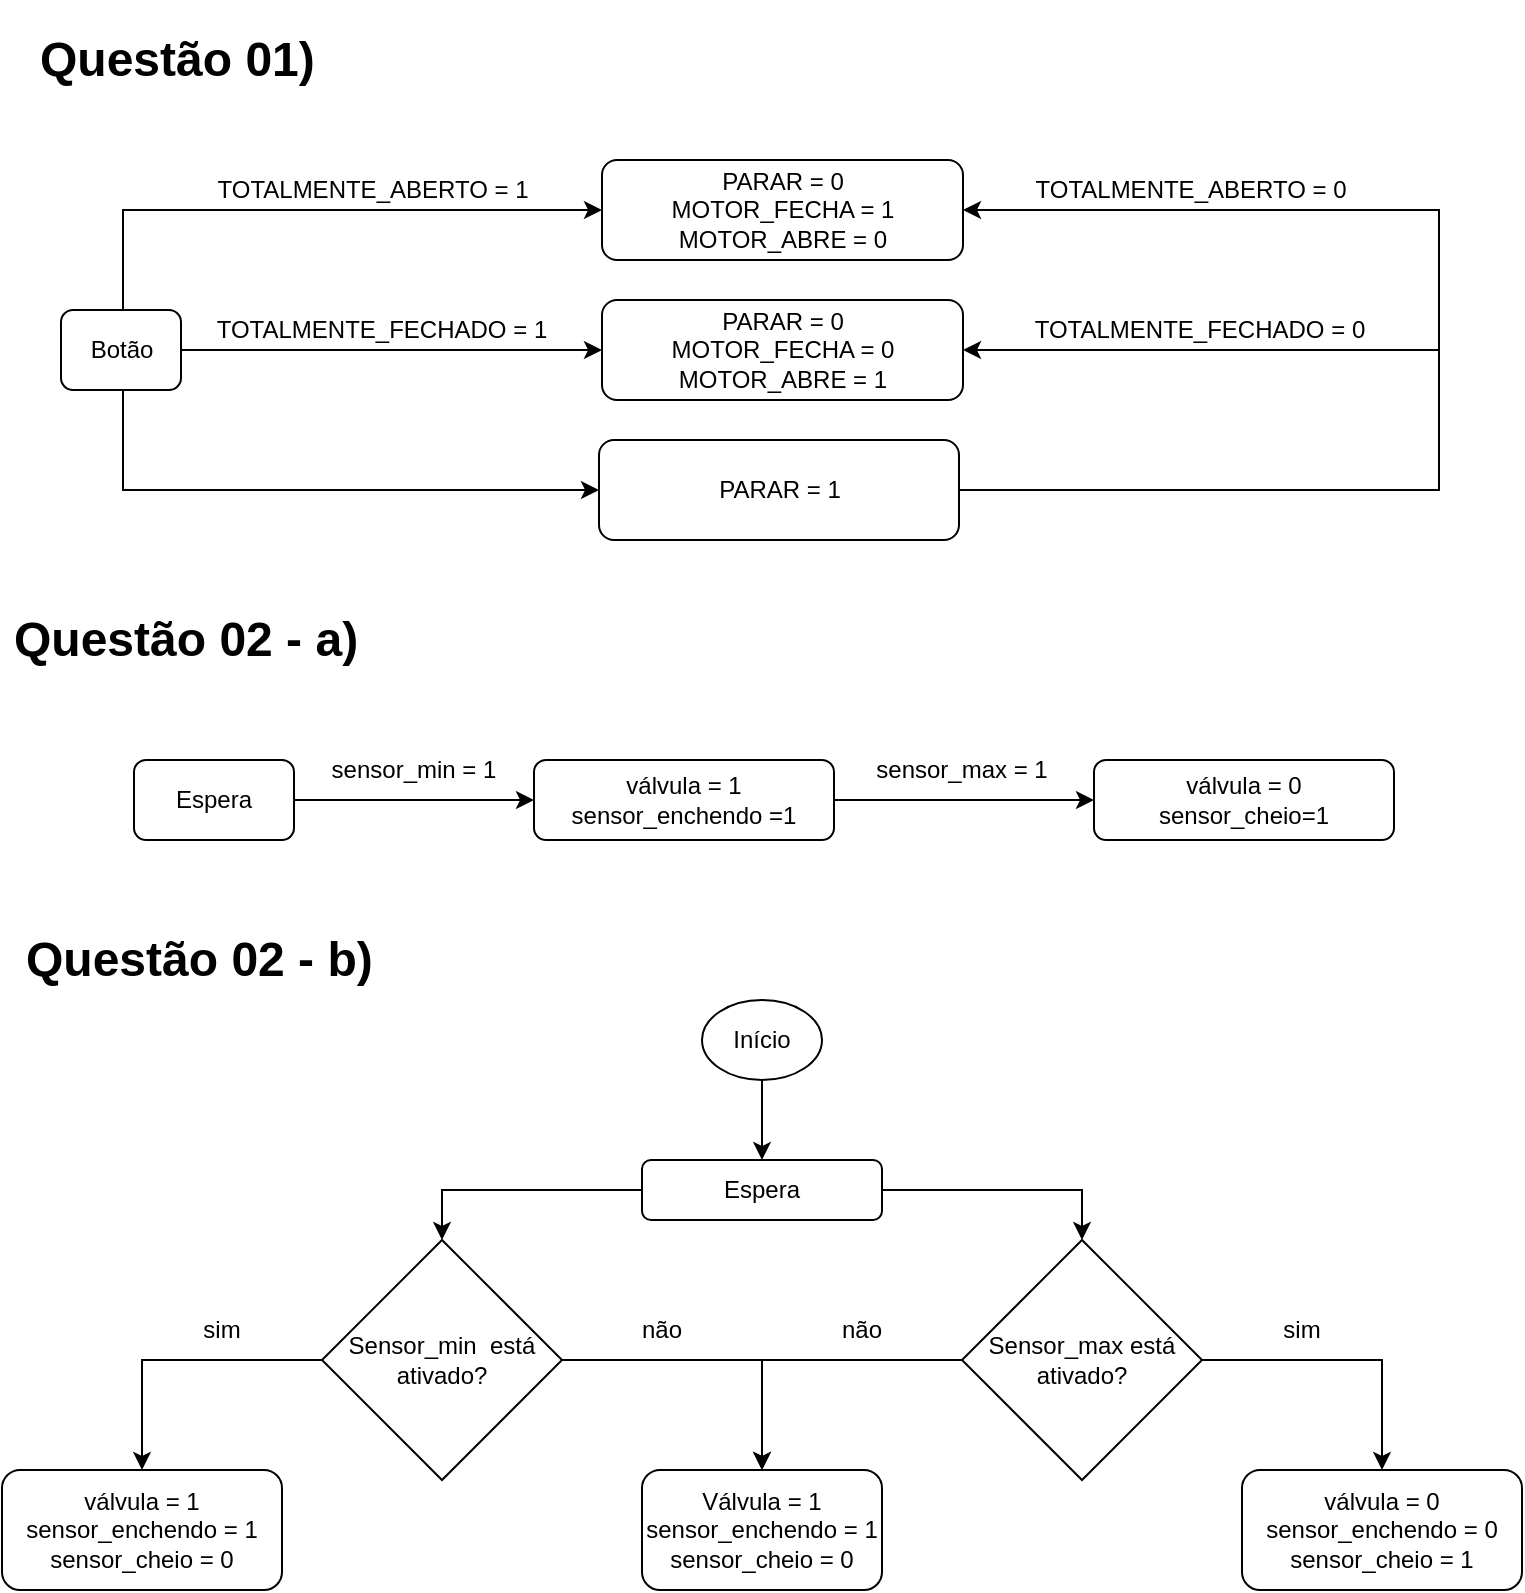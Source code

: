 <mxfile version="21.1.2" type="device">
  <diagram name="Página-1" id="pMZHMqnD-7aZxB7lH6oL">
    <mxGraphModel dx="839" dy="454" grid="1" gridSize="10" guides="1" tooltips="1" connect="1" arrows="1" fold="1" page="1" pageScale="1" pageWidth="827" pageHeight="1169" math="0" shadow="0">
      <root>
        <mxCell id="0" />
        <mxCell id="1" parent="0" />
        <mxCell id="Yh3zkarSvQ6ppuV-ZWT8-11" style="edgeStyle=orthogonalEdgeStyle;rounded=0;orthogonalLoop=1;jettySize=auto;html=1;entryX=0;entryY=0.5;entryDx=0;entryDy=0;" parent="1" source="Yh3zkarSvQ6ppuV-ZWT8-1" target="Yh3zkarSvQ6ppuV-ZWT8-3" edge="1">
          <mxGeometry relative="1" as="geometry" />
        </mxCell>
        <mxCell id="Yh3zkarSvQ6ppuV-ZWT8-1" value="válvula = 1&lt;br&gt;sensor_enchendo =1" style="rounded=1;whiteSpace=wrap;html=1;" parent="1" vertex="1">
          <mxGeometry x="306" y="400" width="150" height="40" as="geometry" />
        </mxCell>
        <mxCell id="Yh3zkarSvQ6ppuV-ZWT8-3" value="válvula = 0&lt;br&gt;sensor_cheio=1" style="rounded=1;whiteSpace=wrap;html=1;" parent="1" vertex="1">
          <mxGeometry x="586" y="400" width="150" height="40" as="geometry" />
        </mxCell>
        <mxCell id="Yh3zkarSvQ6ppuV-ZWT8-5" style="edgeStyle=orthogonalEdgeStyle;rounded=0;orthogonalLoop=1;jettySize=auto;html=1;" parent="1" source="Yh3zkarSvQ6ppuV-ZWT8-4" target="Yh3zkarSvQ6ppuV-ZWT8-1" edge="1">
          <mxGeometry relative="1" as="geometry" />
        </mxCell>
        <mxCell id="Yh3zkarSvQ6ppuV-ZWT8-4" value="Espera" style="rounded=1;whiteSpace=wrap;html=1;" parent="1" vertex="1">
          <mxGeometry x="106" y="400" width="80" height="40" as="geometry" />
        </mxCell>
        <mxCell id="Yh3zkarSvQ6ppuV-ZWT8-6" value="sensor_min = 1" style="text;html=1;strokeColor=none;fillColor=none;align=center;verticalAlign=middle;whiteSpace=wrap;rounded=0;" parent="1" vertex="1">
          <mxGeometry x="196" y="390" width="100" height="30" as="geometry" />
        </mxCell>
        <mxCell id="Yh3zkarSvQ6ppuV-ZWT8-8" value="sensor_max = 1" style="text;html=1;strokeColor=none;fillColor=none;align=center;verticalAlign=middle;whiteSpace=wrap;rounded=0;" parent="1" vertex="1">
          <mxGeometry x="470" y="390" width="100" height="30" as="geometry" />
        </mxCell>
        <mxCell id="Yh3zkarSvQ6ppuV-ZWT8-14" value="" style="edgeStyle=orthogonalEdgeStyle;rounded=0;orthogonalLoop=1;jettySize=auto;html=1;" parent="1" source="Yh3zkarSvQ6ppuV-ZWT8-12" target="Yh3zkarSvQ6ppuV-ZWT8-13" edge="1">
          <mxGeometry relative="1" as="geometry" />
        </mxCell>
        <mxCell id="Yh3zkarSvQ6ppuV-ZWT8-12" value="Início" style="ellipse;whiteSpace=wrap;html=1;" parent="1" vertex="1">
          <mxGeometry x="390" y="520" width="60" height="40" as="geometry" />
        </mxCell>
        <mxCell id="Yh3zkarSvQ6ppuV-ZWT8-25" style="edgeStyle=orthogonalEdgeStyle;rounded=0;orthogonalLoop=1;jettySize=auto;html=1;" parent="1" source="Yh3zkarSvQ6ppuV-ZWT8-13" target="Yh3zkarSvQ6ppuV-ZWT8-20" edge="1">
          <mxGeometry relative="1" as="geometry" />
        </mxCell>
        <mxCell id="Yh3zkarSvQ6ppuV-ZWT8-26" style="edgeStyle=orthogonalEdgeStyle;rounded=0;orthogonalLoop=1;jettySize=auto;html=1;entryX=0.5;entryY=0;entryDx=0;entryDy=0;" parent="1" source="Yh3zkarSvQ6ppuV-ZWT8-13" target="Yh3zkarSvQ6ppuV-ZWT8-22" edge="1">
          <mxGeometry relative="1" as="geometry" />
        </mxCell>
        <mxCell id="Yh3zkarSvQ6ppuV-ZWT8-13" value="Espera" style="rounded=1;whiteSpace=wrap;html=1;" parent="1" vertex="1">
          <mxGeometry x="360" y="600" width="120" height="30" as="geometry" />
        </mxCell>
        <mxCell id="Yh3zkarSvQ6ppuV-ZWT8-31" style="edgeStyle=orthogonalEdgeStyle;rounded=0;orthogonalLoop=1;jettySize=auto;html=1;entryX=0.5;entryY=0;entryDx=0;entryDy=0;" parent="1" source="Yh3zkarSvQ6ppuV-ZWT8-20" target="Yh3zkarSvQ6ppuV-ZWT8-27" edge="1">
          <mxGeometry relative="1" as="geometry" />
        </mxCell>
        <mxCell id="Yh3zkarSvQ6ppuV-ZWT8-39" style="edgeStyle=orthogonalEdgeStyle;rounded=0;orthogonalLoop=1;jettySize=auto;html=1;entryX=0.5;entryY=0;entryDx=0;entryDy=0;" parent="1" source="Yh3zkarSvQ6ppuV-ZWT8-20" target="Yh3zkarSvQ6ppuV-ZWT8-38" edge="1">
          <mxGeometry relative="1" as="geometry">
            <Array as="points">
              <mxPoint x="420" y="700" />
            </Array>
          </mxGeometry>
        </mxCell>
        <mxCell id="Yh3zkarSvQ6ppuV-ZWT8-20" value="Sensor_min&amp;nbsp; está ativado?" style="rhombus;whiteSpace=wrap;html=1;" parent="1" vertex="1">
          <mxGeometry x="200" y="640" width="120" height="120" as="geometry" />
        </mxCell>
        <mxCell id="Yh3zkarSvQ6ppuV-ZWT8-30" style="edgeStyle=orthogonalEdgeStyle;rounded=0;orthogonalLoop=1;jettySize=auto;html=1;entryX=0.5;entryY=0;entryDx=0;entryDy=0;" parent="1" source="Yh3zkarSvQ6ppuV-ZWT8-22" target="Yh3zkarSvQ6ppuV-ZWT8-28" edge="1">
          <mxGeometry relative="1" as="geometry" />
        </mxCell>
        <mxCell id="Yh3zkarSvQ6ppuV-ZWT8-41" style="edgeStyle=orthogonalEdgeStyle;rounded=0;orthogonalLoop=1;jettySize=auto;html=1;entryX=0.5;entryY=0;entryDx=0;entryDy=0;" parent="1" source="Yh3zkarSvQ6ppuV-ZWT8-22" target="Yh3zkarSvQ6ppuV-ZWT8-38" edge="1">
          <mxGeometry relative="1" as="geometry" />
        </mxCell>
        <mxCell id="Yh3zkarSvQ6ppuV-ZWT8-22" value="Sensor_max está ativado?" style="rhombus;whiteSpace=wrap;html=1;" parent="1" vertex="1">
          <mxGeometry x="520" y="640" width="120" height="120" as="geometry" />
        </mxCell>
        <mxCell id="Yh3zkarSvQ6ppuV-ZWT8-27" value="válvula = 1&lt;br&gt;sensor_enchendo = 1&lt;br&gt;sensor_cheio = 0" style="rounded=1;whiteSpace=wrap;html=1;" parent="1" vertex="1">
          <mxGeometry x="40" y="755" width="140" height="60" as="geometry" />
        </mxCell>
        <mxCell id="Yh3zkarSvQ6ppuV-ZWT8-28" value="válvula = 0&lt;br&gt;sensor_enchendo = 0&lt;br&gt;sensor_cheio = 1" style="rounded=1;whiteSpace=wrap;html=1;" parent="1" vertex="1">
          <mxGeometry x="660" y="755" width="140" height="60" as="geometry" />
        </mxCell>
        <mxCell id="Yh3zkarSvQ6ppuV-ZWT8-32" value="sim" style="text;html=1;strokeColor=none;fillColor=none;align=center;verticalAlign=middle;whiteSpace=wrap;rounded=0;" parent="1" vertex="1">
          <mxGeometry x="120" y="670" width="60" height="30" as="geometry" />
        </mxCell>
        <mxCell id="Yh3zkarSvQ6ppuV-ZWT8-35" value="sim" style="text;html=1;strokeColor=none;fillColor=none;align=center;verticalAlign=middle;whiteSpace=wrap;rounded=0;" parent="1" vertex="1">
          <mxGeometry x="660" y="670" width="60" height="30" as="geometry" />
        </mxCell>
        <mxCell id="Yh3zkarSvQ6ppuV-ZWT8-38" value="Válvula = 1&lt;br&gt;sensor_enchendo = 1&lt;br&gt;sensor_cheio = 0" style="rounded=1;whiteSpace=wrap;html=1;" parent="1" vertex="1">
          <mxGeometry x="360" y="755" width="120" height="60" as="geometry" />
        </mxCell>
        <mxCell id="Yh3zkarSvQ6ppuV-ZWT8-42" value="não" style="text;html=1;strokeColor=none;fillColor=none;align=center;verticalAlign=middle;whiteSpace=wrap;rounded=0;" parent="1" vertex="1">
          <mxGeometry x="440" y="670" width="60" height="30" as="geometry" />
        </mxCell>
        <mxCell id="Yh3zkarSvQ6ppuV-ZWT8-43" value="não" style="text;html=1;strokeColor=none;fillColor=none;align=center;verticalAlign=middle;whiteSpace=wrap;rounded=0;" parent="1" vertex="1">
          <mxGeometry x="340" y="670" width="60" height="30" as="geometry" />
        </mxCell>
        <mxCell id="Yh3zkarSvQ6ppuV-ZWT8-44" value="&lt;h1&gt;Questão 02 - a)&lt;/h1&gt;" style="text;html=1;strokeColor=none;fillColor=none;spacing=5;spacingTop=-20;whiteSpace=wrap;overflow=hidden;rounded=0;" parent="1" vertex="1">
          <mxGeometry x="41" y="320" width="720" height="40" as="geometry" />
        </mxCell>
        <mxCell id="Yh3zkarSvQ6ppuV-ZWT8-45" value="&lt;h1&gt;Questão 02 - b)&lt;/h1&gt;" style="text;html=1;strokeColor=none;fillColor=none;spacing=5;spacingTop=-20;whiteSpace=wrap;overflow=hidden;rounded=0;" parent="1" vertex="1">
          <mxGeometry x="47" y="480" width="720" height="40" as="geometry" />
        </mxCell>
        <mxCell id="Yh3zkarSvQ6ppuV-ZWT8-46" value="&lt;h1&gt;Questão 01)&lt;/h1&gt;" style="text;html=1;strokeColor=none;fillColor=none;spacing=5;spacingTop=-20;whiteSpace=wrap;overflow=hidden;rounded=0;" parent="1" vertex="1">
          <mxGeometry x="54" y="30" width="720" height="40" as="geometry" />
        </mxCell>
        <mxCell id="Yh3zkarSvQ6ppuV-ZWT8-48" value="PARAR = 0&lt;br&gt;MOTOR_FECHA = 0&lt;br&gt;MOTOR_ABRE = 1" style="rounded=1;whiteSpace=wrap;html=1;" parent="1" vertex="1">
          <mxGeometry x="340" y="170" width="180.5" height="50" as="geometry" />
        </mxCell>
        <mxCell id="Yh3zkarSvQ6ppuV-ZWT8-51" value="PARAR = 0&lt;br&gt;MOTOR_FECHA = 1&lt;br&gt;MOTOR_ABRE = 0" style="rounded=1;whiteSpace=wrap;html=1;" parent="1" vertex="1">
          <mxGeometry x="340" y="100" width="180.5" height="50" as="geometry" />
        </mxCell>
        <mxCell id="Yh3zkarSvQ6ppuV-ZWT8-58" style="edgeStyle=orthogonalEdgeStyle;rounded=0;orthogonalLoop=1;jettySize=auto;html=1;entryX=0;entryY=0.5;entryDx=0;entryDy=0;" parent="1" source="Yh3zkarSvQ6ppuV-ZWT8-52" target="Yh3zkarSvQ6ppuV-ZWT8-51" edge="1">
          <mxGeometry relative="1" as="geometry">
            <Array as="points">
              <mxPoint x="100.5" y="125" />
            </Array>
          </mxGeometry>
        </mxCell>
        <mxCell id="Yh3zkarSvQ6ppuV-ZWT8-59" style="edgeStyle=orthogonalEdgeStyle;rounded=0;orthogonalLoop=1;jettySize=auto;html=1;entryX=0;entryY=0.5;entryDx=0;entryDy=0;" parent="1" source="Yh3zkarSvQ6ppuV-ZWT8-52" target="Yh3zkarSvQ6ppuV-ZWT8-48" edge="1">
          <mxGeometry relative="1" as="geometry" />
        </mxCell>
        <mxCell id="Yh3zkarSvQ6ppuV-ZWT8-63" style="edgeStyle=orthogonalEdgeStyle;rounded=0;orthogonalLoop=1;jettySize=auto;html=1;entryX=0;entryY=0.5;entryDx=0;entryDy=0;" parent="1" source="Yh3zkarSvQ6ppuV-ZWT8-52" target="Yh3zkarSvQ6ppuV-ZWT8-60" edge="1">
          <mxGeometry relative="1" as="geometry">
            <Array as="points">
              <mxPoint x="100.5" y="265" />
            </Array>
          </mxGeometry>
        </mxCell>
        <mxCell id="Yh3zkarSvQ6ppuV-ZWT8-52" value="Botão" style="rounded=1;whiteSpace=wrap;html=1;" parent="1" vertex="1">
          <mxGeometry x="69.5" y="175" width="60" height="40" as="geometry" />
        </mxCell>
        <mxCell id="H8W023MiTuJvvz-0xOYN-2" style="edgeStyle=orthogonalEdgeStyle;rounded=0;orthogonalLoop=1;jettySize=auto;html=1;entryX=1;entryY=0.5;entryDx=0;entryDy=0;" edge="1" parent="1" source="Yh3zkarSvQ6ppuV-ZWT8-60" target="Yh3zkarSvQ6ppuV-ZWT8-51">
          <mxGeometry relative="1" as="geometry">
            <Array as="points">
              <mxPoint x="758.5" y="265" />
              <mxPoint x="758.5" y="125" />
            </Array>
          </mxGeometry>
        </mxCell>
        <mxCell id="H8W023MiTuJvvz-0xOYN-3" style="edgeStyle=orthogonalEdgeStyle;rounded=0;orthogonalLoop=1;jettySize=auto;html=1;entryX=1;entryY=0.5;entryDx=0;entryDy=0;" edge="1" parent="1" source="Yh3zkarSvQ6ppuV-ZWT8-60" target="Yh3zkarSvQ6ppuV-ZWT8-48">
          <mxGeometry relative="1" as="geometry">
            <Array as="points">
              <mxPoint x="758.5" y="265" />
              <mxPoint x="758.5" y="195" />
            </Array>
          </mxGeometry>
        </mxCell>
        <mxCell id="Yh3zkarSvQ6ppuV-ZWT8-60" value="PARAR = 1&lt;br&gt;" style="rounded=1;whiteSpace=wrap;html=1;" parent="1" vertex="1">
          <mxGeometry x="338.5" y="240" width="180" height="50" as="geometry" />
        </mxCell>
        <mxCell id="Yh3zkarSvQ6ppuV-ZWT8-61" value="TOTALMENTE_ABERTO = 1" style="text;html=1;strokeColor=none;fillColor=none;align=center;verticalAlign=middle;whiteSpace=wrap;rounded=0;" parent="1" vertex="1">
          <mxGeometry x="139.5" y="100" width="171" height="30" as="geometry" />
        </mxCell>
        <mxCell id="Yh3zkarSvQ6ppuV-ZWT8-62" value="TOTALMENTE_FECHADO = 1" style="text;html=1;strokeColor=none;fillColor=none;align=center;verticalAlign=middle;whiteSpace=wrap;rounded=0;" parent="1" vertex="1">
          <mxGeometry x="139.5" y="170" width="180" height="30" as="geometry" />
        </mxCell>
        <mxCell id="Yh3zkarSvQ6ppuV-ZWT8-64" value="TOTALMENTE_ABERTO = 0" style="text;html=1;strokeColor=none;fillColor=none;align=center;verticalAlign=middle;whiteSpace=wrap;rounded=0;" parent="1" vertex="1">
          <mxGeometry x="548.5" y="100" width="171" height="30" as="geometry" />
        </mxCell>
        <mxCell id="Yh3zkarSvQ6ppuV-ZWT8-66" value="TOTALMENTE_FECHADO = 0" style="text;html=1;strokeColor=none;fillColor=none;align=center;verticalAlign=middle;whiteSpace=wrap;rounded=0;" parent="1" vertex="1">
          <mxGeometry x="548.5" y="170" width="180" height="30" as="geometry" />
        </mxCell>
      </root>
    </mxGraphModel>
  </diagram>
</mxfile>
